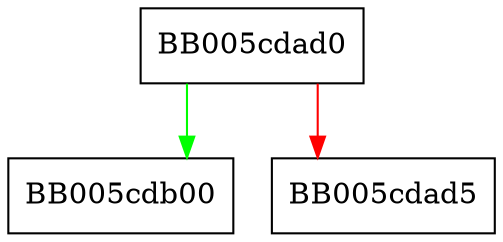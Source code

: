 digraph EVP_MAC_is_a {
  node [shape="box"];
  graph [splines=ortho];
  BB005cdad0 -> BB005cdb00 [color="green"];
  BB005cdad0 -> BB005cdad5 [color="red"];
}